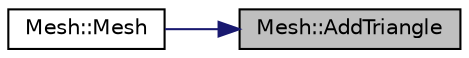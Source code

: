 digraph "Mesh::AddTriangle"
{
 // LATEX_PDF_SIZE
  edge [fontname="Helvetica",fontsize="10",labelfontname="Helvetica",labelfontsize="10"];
  node [fontname="Helvetica",fontsize="10",shape=record];
  rankdir="RL";
  Node1 [label="Mesh::AddTriangle",height=0.2,width=0.4,color="black", fillcolor="grey75", style="filled", fontcolor="black",tooltip="Add a triangle to the geometry."];
  Node1 -> Node2 [dir="back",color="midnightblue",fontsize="10",style="solid",fontname="Helvetica"];
  Node2 [label="Mesh::Mesh",height=0.2,width=0.4,color="black", fillcolor="white", style="filled",URL="$class_mesh.html#ae5f9b1a02370e81a0661993918d94a62",tooltip="Creates an axis aligned box."];
}
